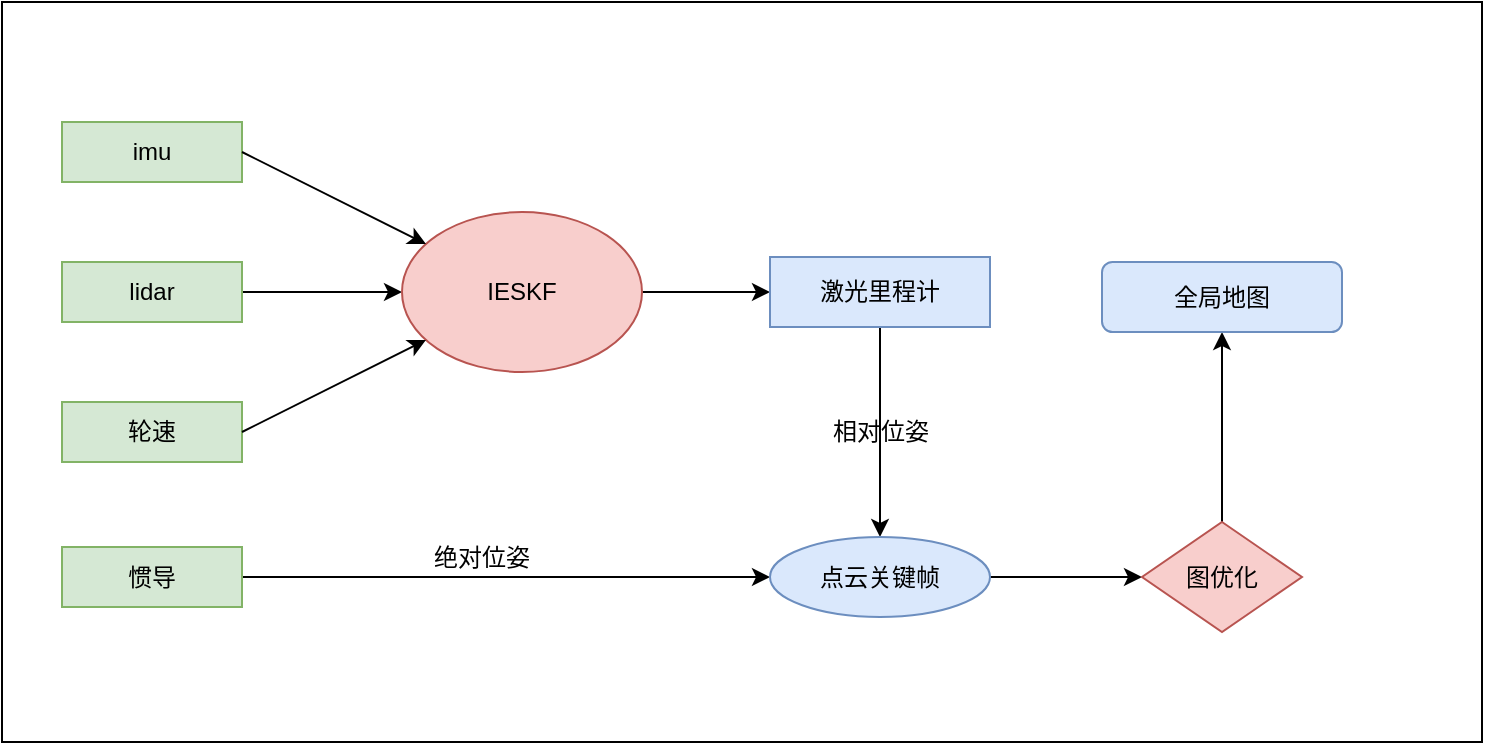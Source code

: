 <mxfile version="24.7.6">
  <diagram name="第 1 页" id="pE4NqbpW3lgK-uuVJsdi">
    <mxGraphModel dx="1050" dy="562" grid="1" gridSize="10" guides="1" tooltips="1" connect="1" arrows="1" fold="1" page="1" pageScale="1" pageWidth="827" pageHeight="1169" math="0" shadow="0">
      <root>
        <mxCell id="0" />
        <mxCell id="1" parent="0" />
        <mxCell id="gikHiUVTYnQVGUzztLvk-28" value="" style="rounded=0;whiteSpace=wrap;html=1;" vertex="1" parent="1">
          <mxGeometry x="30" y="40" width="740" height="370" as="geometry" />
        </mxCell>
        <mxCell id="gikHiUVTYnQVGUzztLvk-1" value="imu" style="rounded=0;whiteSpace=wrap;html=1;fillColor=#d5e8d4;strokeColor=#82b366;" vertex="1" parent="1">
          <mxGeometry x="60" y="100" width="90" height="30" as="geometry" />
        </mxCell>
        <mxCell id="gikHiUVTYnQVGUzztLvk-8" style="edgeStyle=orthogonalEdgeStyle;rounded=0;orthogonalLoop=1;jettySize=auto;html=1;entryX=0;entryY=0.5;entryDx=0;entryDy=0;" edge="1" parent="1" source="gikHiUVTYnQVGUzztLvk-2" target="gikHiUVTYnQVGUzztLvk-5">
          <mxGeometry relative="1" as="geometry" />
        </mxCell>
        <mxCell id="gikHiUVTYnQVGUzztLvk-2" value="lidar" style="rounded=0;whiteSpace=wrap;html=1;fillColor=#d5e8d4;strokeColor=#82b366;" vertex="1" parent="1">
          <mxGeometry x="60" y="170" width="90" height="30" as="geometry" />
        </mxCell>
        <mxCell id="gikHiUVTYnQVGUzztLvk-3" value="轮速" style="rounded=0;whiteSpace=wrap;html=1;fillColor=#d5e8d4;strokeColor=#82b366;" vertex="1" parent="1">
          <mxGeometry x="60" y="240" width="90" height="30" as="geometry" />
        </mxCell>
        <mxCell id="gikHiUVTYnQVGUzztLvk-18" style="edgeStyle=orthogonalEdgeStyle;rounded=0;orthogonalLoop=1;jettySize=auto;html=1;entryX=0;entryY=0.5;entryDx=0;entryDy=0;" edge="1" parent="1" source="gikHiUVTYnQVGUzztLvk-4" target="gikHiUVTYnQVGUzztLvk-16">
          <mxGeometry relative="1" as="geometry" />
        </mxCell>
        <mxCell id="gikHiUVTYnQVGUzztLvk-4" value="惯导" style="rounded=0;whiteSpace=wrap;html=1;fillColor=#d5e8d4;strokeColor=#82b366;" vertex="1" parent="1">
          <mxGeometry x="60" y="312.5" width="90" height="30" as="geometry" />
        </mxCell>
        <mxCell id="gikHiUVTYnQVGUzztLvk-13" style="edgeStyle=orthogonalEdgeStyle;rounded=0;orthogonalLoop=1;jettySize=auto;html=1;" edge="1" parent="1" source="gikHiUVTYnQVGUzztLvk-5" target="gikHiUVTYnQVGUzztLvk-12">
          <mxGeometry relative="1" as="geometry" />
        </mxCell>
        <mxCell id="gikHiUVTYnQVGUzztLvk-5" value="IESKF" style="ellipse;whiteSpace=wrap;html=1;fillColor=#f8cecc;strokeColor=#b85450;" vertex="1" parent="1">
          <mxGeometry x="230" y="145" width="120" height="80" as="geometry" />
        </mxCell>
        <mxCell id="gikHiUVTYnQVGUzztLvk-7" value="" style="endArrow=classic;html=1;rounded=0;exitX=1;exitY=0.5;exitDx=0;exitDy=0;" edge="1" parent="1" source="gikHiUVTYnQVGUzztLvk-1" target="gikHiUVTYnQVGUzztLvk-5">
          <mxGeometry width="50" height="50" relative="1" as="geometry">
            <mxPoint x="390" y="320" as="sourcePoint" />
            <mxPoint x="440" y="270" as="targetPoint" />
          </mxGeometry>
        </mxCell>
        <mxCell id="gikHiUVTYnQVGUzztLvk-10" value="" style="endArrow=classic;html=1;rounded=0;exitX=1;exitY=0.5;exitDx=0;exitDy=0;" edge="1" parent="1" source="gikHiUVTYnQVGUzztLvk-3" target="gikHiUVTYnQVGUzztLvk-5">
          <mxGeometry width="50" height="50" relative="1" as="geometry">
            <mxPoint x="390" y="320" as="sourcePoint" />
            <mxPoint x="440" y="270" as="targetPoint" />
          </mxGeometry>
        </mxCell>
        <mxCell id="gikHiUVTYnQVGUzztLvk-20" style="edgeStyle=orthogonalEdgeStyle;rounded=0;orthogonalLoop=1;jettySize=auto;html=1;entryX=0.5;entryY=0;entryDx=0;entryDy=0;" edge="1" parent="1" source="gikHiUVTYnQVGUzztLvk-12" target="gikHiUVTYnQVGUzztLvk-16">
          <mxGeometry relative="1" as="geometry" />
        </mxCell>
        <mxCell id="gikHiUVTYnQVGUzztLvk-12" value="激光里程计" style="rounded=0;whiteSpace=wrap;html=1;fillColor=#dae8fc;strokeColor=#6c8ebf;" vertex="1" parent="1">
          <mxGeometry x="414" y="167.5" width="110" height="35" as="geometry" />
        </mxCell>
        <mxCell id="gikHiUVTYnQVGUzztLvk-23" style="edgeStyle=orthogonalEdgeStyle;rounded=0;orthogonalLoop=1;jettySize=auto;html=1;entryX=0;entryY=0.5;entryDx=0;entryDy=0;" edge="1" parent="1" source="gikHiUVTYnQVGUzztLvk-16" target="gikHiUVTYnQVGUzztLvk-22">
          <mxGeometry relative="1" as="geometry" />
        </mxCell>
        <mxCell id="gikHiUVTYnQVGUzztLvk-16" value="点云关键帧" style="ellipse;whiteSpace=wrap;html=1;fillColor=#dae8fc;strokeColor=#6c8ebf;" vertex="1" parent="1">
          <mxGeometry x="414" y="307.5" width="110" height="40" as="geometry" />
        </mxCell>
        <mxCell id="gikHiUVTYnQVGUzztLvk-19" value="绝对位姿" style="text;html=1;align=center;verticalAlign=middle;whiteSpace=wrap;rounded=0;" vertex="1" parent="1">
          <mxGeometry x="240" y="302.5" width="60" height="30" as="geometry" />
        </mxCell>
        <mxCell id="gikHiUVTYnQVGUzztLvk-21" value="相对位姿" style="text;html=1;align=center;verticalAlign=middle;resizable=0;points=[];autosize=1;strokeColor=none;fillColor=none;" vertex="1" parent="1">
          <mxGeometry x="434" y="240" width="70" height="30" as="geometry" />
        </mxCell>
        <mxCell id="gikHiUVTYnQVGUzztLvk-26" style="edgeStyle=orthogonalEdgeStyle;rounded=0;orthogonalLoop=1;jettySize=auto;html=1;entryX=0.5;entryY=1;entryDx=0;entryDy=0;" edge="1" parent="1" source="gikHiUVTYnQVGUzztLvk-22" target="gikHiUVTYnQVGUzztLvk-25">
          <mxGeometry relative="1" as="geometry" />
        </mxCell>
        <mxCell id="gikHiUVTYnQVGUzztLvk-22" value="图优化" style="rhombus;whiteSpace=wrap;html=1;fillColor=#f8cecc;strokeColor=#b85450;" vertex="1" parent="1">
          <mxGeometry x="600" y="300" width="80" height="55" as="geometry" />
        </mxCell>
        <mxCell id="gikHiUVTYnQVGUzztLvk-25" value="全局地图" style="rounded=1;whiteSpace=wrap;html=1;fillColor=#dae8fc;strokeColor=#6c8ebf;" vertex="1" parent="1">
          <mxGeometry x="580" y="170" width="120" height="35" as="geometry" />
        </mxCell>
      </root>
    </mxGraphModel>
  </diagram>
</mxfile>
